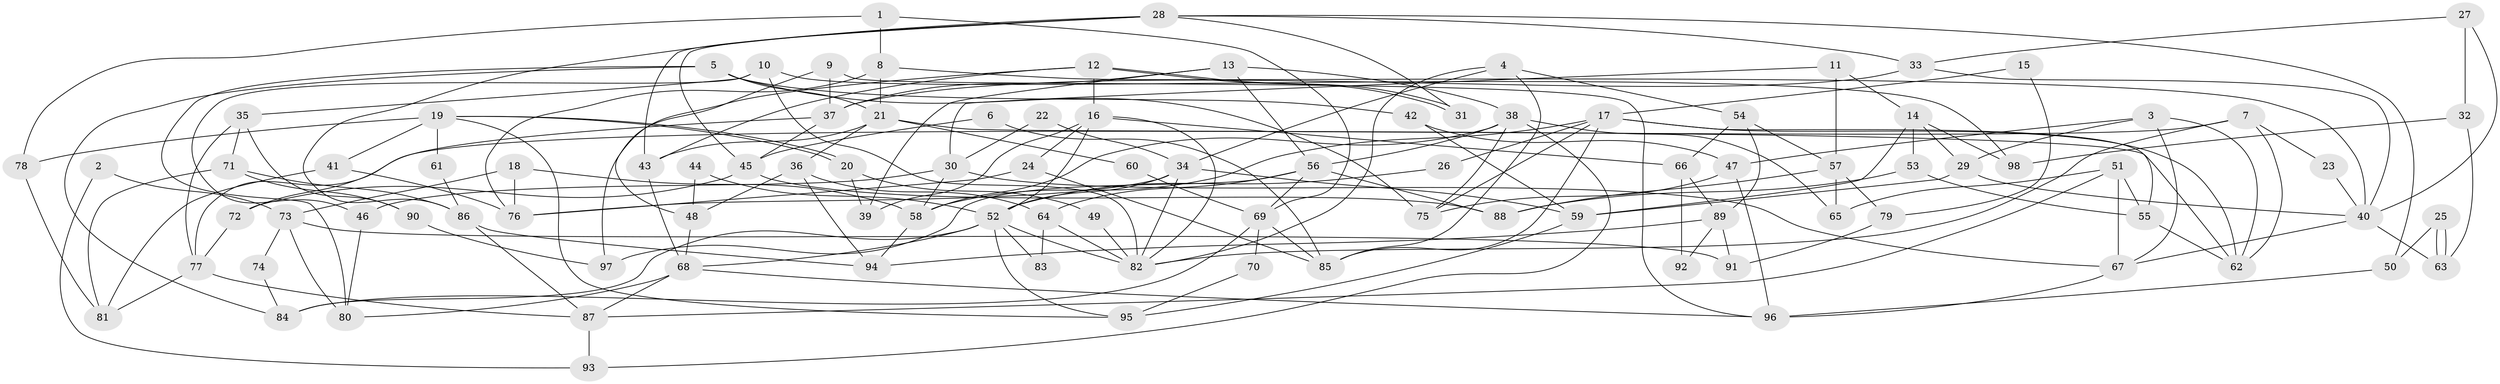 // Generated by graph-tools (version 1.1) at 2025/26/03/09/25 03:26:17]
// undirected, 98 vertices, 196 edges
graph export_dot {
graph [start="1"]
  node [color=gray90,style=filled];
  1;
  2;
  3;
  4;
  5;
  6;
  7;
  8;
  9;
  10;
  11;
  12;
  13;
  14;
  15;
  16;
  17;
  18;
  19;
  20;
  21;
  22;
  23;
  24;
  25;
  26;
  27;
  28;
  29;
  30;
  31;
  32;
  33;
  34;
  35;
  36;
  37;
  38;
  39;
  40;
  41;
  42;
  43;
  44;
  45;
  46;
  47;
  48;
  49;
  50;
  51;
  52;
  53;
  54;
  55;
  56;
  57;
  58;
  59;
  60;
  61;
  62;
  63;
  64;
  65;
  66;
  67;
  68;
  69;
  70;
  71;
  72;
  73;
  74;
  75;
  76;
  77;
  78;
  79;
  80;
  81;
  82;
  83;
  84;
  85;
  86;
  87;
  88;
  89;
  90;
  91;
  92;
  93;
  94;
  95;
  96;
  97;
  98;
  1 -- 8;
  1 -- 78;
  1 -- 69;
  2 -- 73;
  2 -- 93;
  3 -- 62;
  3 -- 67;
  3 -- 29;
  3 -- 47;
  4 -- 82;
  4 -- 34;
  4 -- 54;
  4 -- 85;
  5 -- 75;
  5 -- 21;
  5 -- 42;
  5 -- 80;
  5 -- 84;
  6 -- 85;
  6 -- 45;
  7 -- 82;
  7 -- 62;
  7 -- 23;
  7 -- 77;
  8 -- 76;
  8 -- 40;
  8 -- 21;
  9 -- 96;
  9 -- 37;
  9 -- 48;
  10 -- 46;
  10 -- 82;
  10 -- 35;
  10 -- 98;
  11 -- 14;
  11 -- 30;
  11 -- 57;
  12 -- 31;
  12 -- 31;
  12 -- 43;
  12 -- 16;
  12 -- 97;
  13 -- 38;
  13 -- 56;
  13 -- 37;
  13 -- 39;
  14 -- 59;
  14 -- 98;
  14 -- 29;
  14 -- 53;
  15 -- 17;
  15 -- 79;
  16 -- 52;
  16 -- 24;
  16 -- 39;
  16 -- 66;
  16 -- 82;
  17 -- 55;
  17 -- 85;
  17 -- 26;
  17 -- 58;
  17 -- 62;
  17 -- 75;
  18 -- 76;
  18 -- 58;
  18 -- 73;
  19 -- 20;
  19 -- 20;
  19 -- 95;
  19 -- 41;
  19 -- 61;
  19 -- 78;
  20 -- 39;
  20 -- 49;
  21 -- 36;
  21 -- 43;
  21 -- 60;
  21 -- 62;
  22 -- 30;
  22 -- 34;
  23 -- 40;
  24 -- 76;
  24 -- 85;
  25 -- 63;
  25 -- 63;
  25 -- 50;
  26 -- 52;
  27 -- 40;
  27 -- 33;
  27 -- 32;
  28 -- 43;
  28 -- 86;
  28 -- 31;
  28 -- 33;
  28 -- 45;
  28 -- 50;
  29 -- 40;
  29 -- 59;
  30 -- 58;
  30 -- 67;
  30 -- 46;
  32 -- 63;
  32 -- 98;
  33 -- 37;
  33 -- 40;
  34 -- 82;
  34 -- 59;
  34 -- 52;
  34 -- 76;
  35 -- 77;
  35 -- 71;
  35 -- 90;
  36 -- 48;
  36 -- 64;
  36 -- 94;
  37 -- 45;
  37 -- 72;
  38 -- 56;
  38 -- 58;
  38 -- 65;
  38 -- 75;
  38 -- 93;
  40 -- 63;
  40 -- 67;
  41 -- 81;
  41 -- 76;
  42 -- 47;
  42 -- 59;
  43 -- 68;
  44 -- 52;
  44 -- 48;
  45 -- 72;
  45 -- 88;
  46 -- 80;
  47 -- 75;
  47 -- 96;
  48 -- 68;
  49 -- 82;
  50 -- 96;
  51 -- 65;
  51 -- 87;
  51 -- 55;
  51 -- 67;
  52 -- 84;
  52 -- 68;
  52 -- 82;
  52 -- 83;
  52 -- 95;
  53 -- 55;
  53 -- 88;
  54 -- 57;
  54 -- 66;
  54 -- 89;
  55 -- 62;
  56 -- 88;
  56 -- 69;
  56 -- 64;
  56 -- 97;
  57 -- 88;
  57 -- 65;
  57 -- 79;
  58 -- 94;
  59 -- 95;
  60 -- 69;
  61 -- 86;
  64 -- 82;
  64 -- 83;
  66 -- 89;
  66 -- 92;
  67 -- 96;
  68 -- 96;
  68 -- 80;
  68 -- 87;
  69 -- 85;
  69 -- 70;
  69 -- 84;
  70 -- 95;
  71 -- 90;
  71 -- 81;
  71 -- 86;
  72 -- 77;
  73 -- 80;
  73 -- 74;
  73 -- 91;
  74 -- 84;
  77 -- 87;
  77 -- 81;
  78 -- 81;
  79 -- 91;
  86 -- 94;
  86 -- 87;
  87 -- 93;
  89 -- 91;
  89 -- 92;
  89 -- 94;
  90 -- 97;
}
